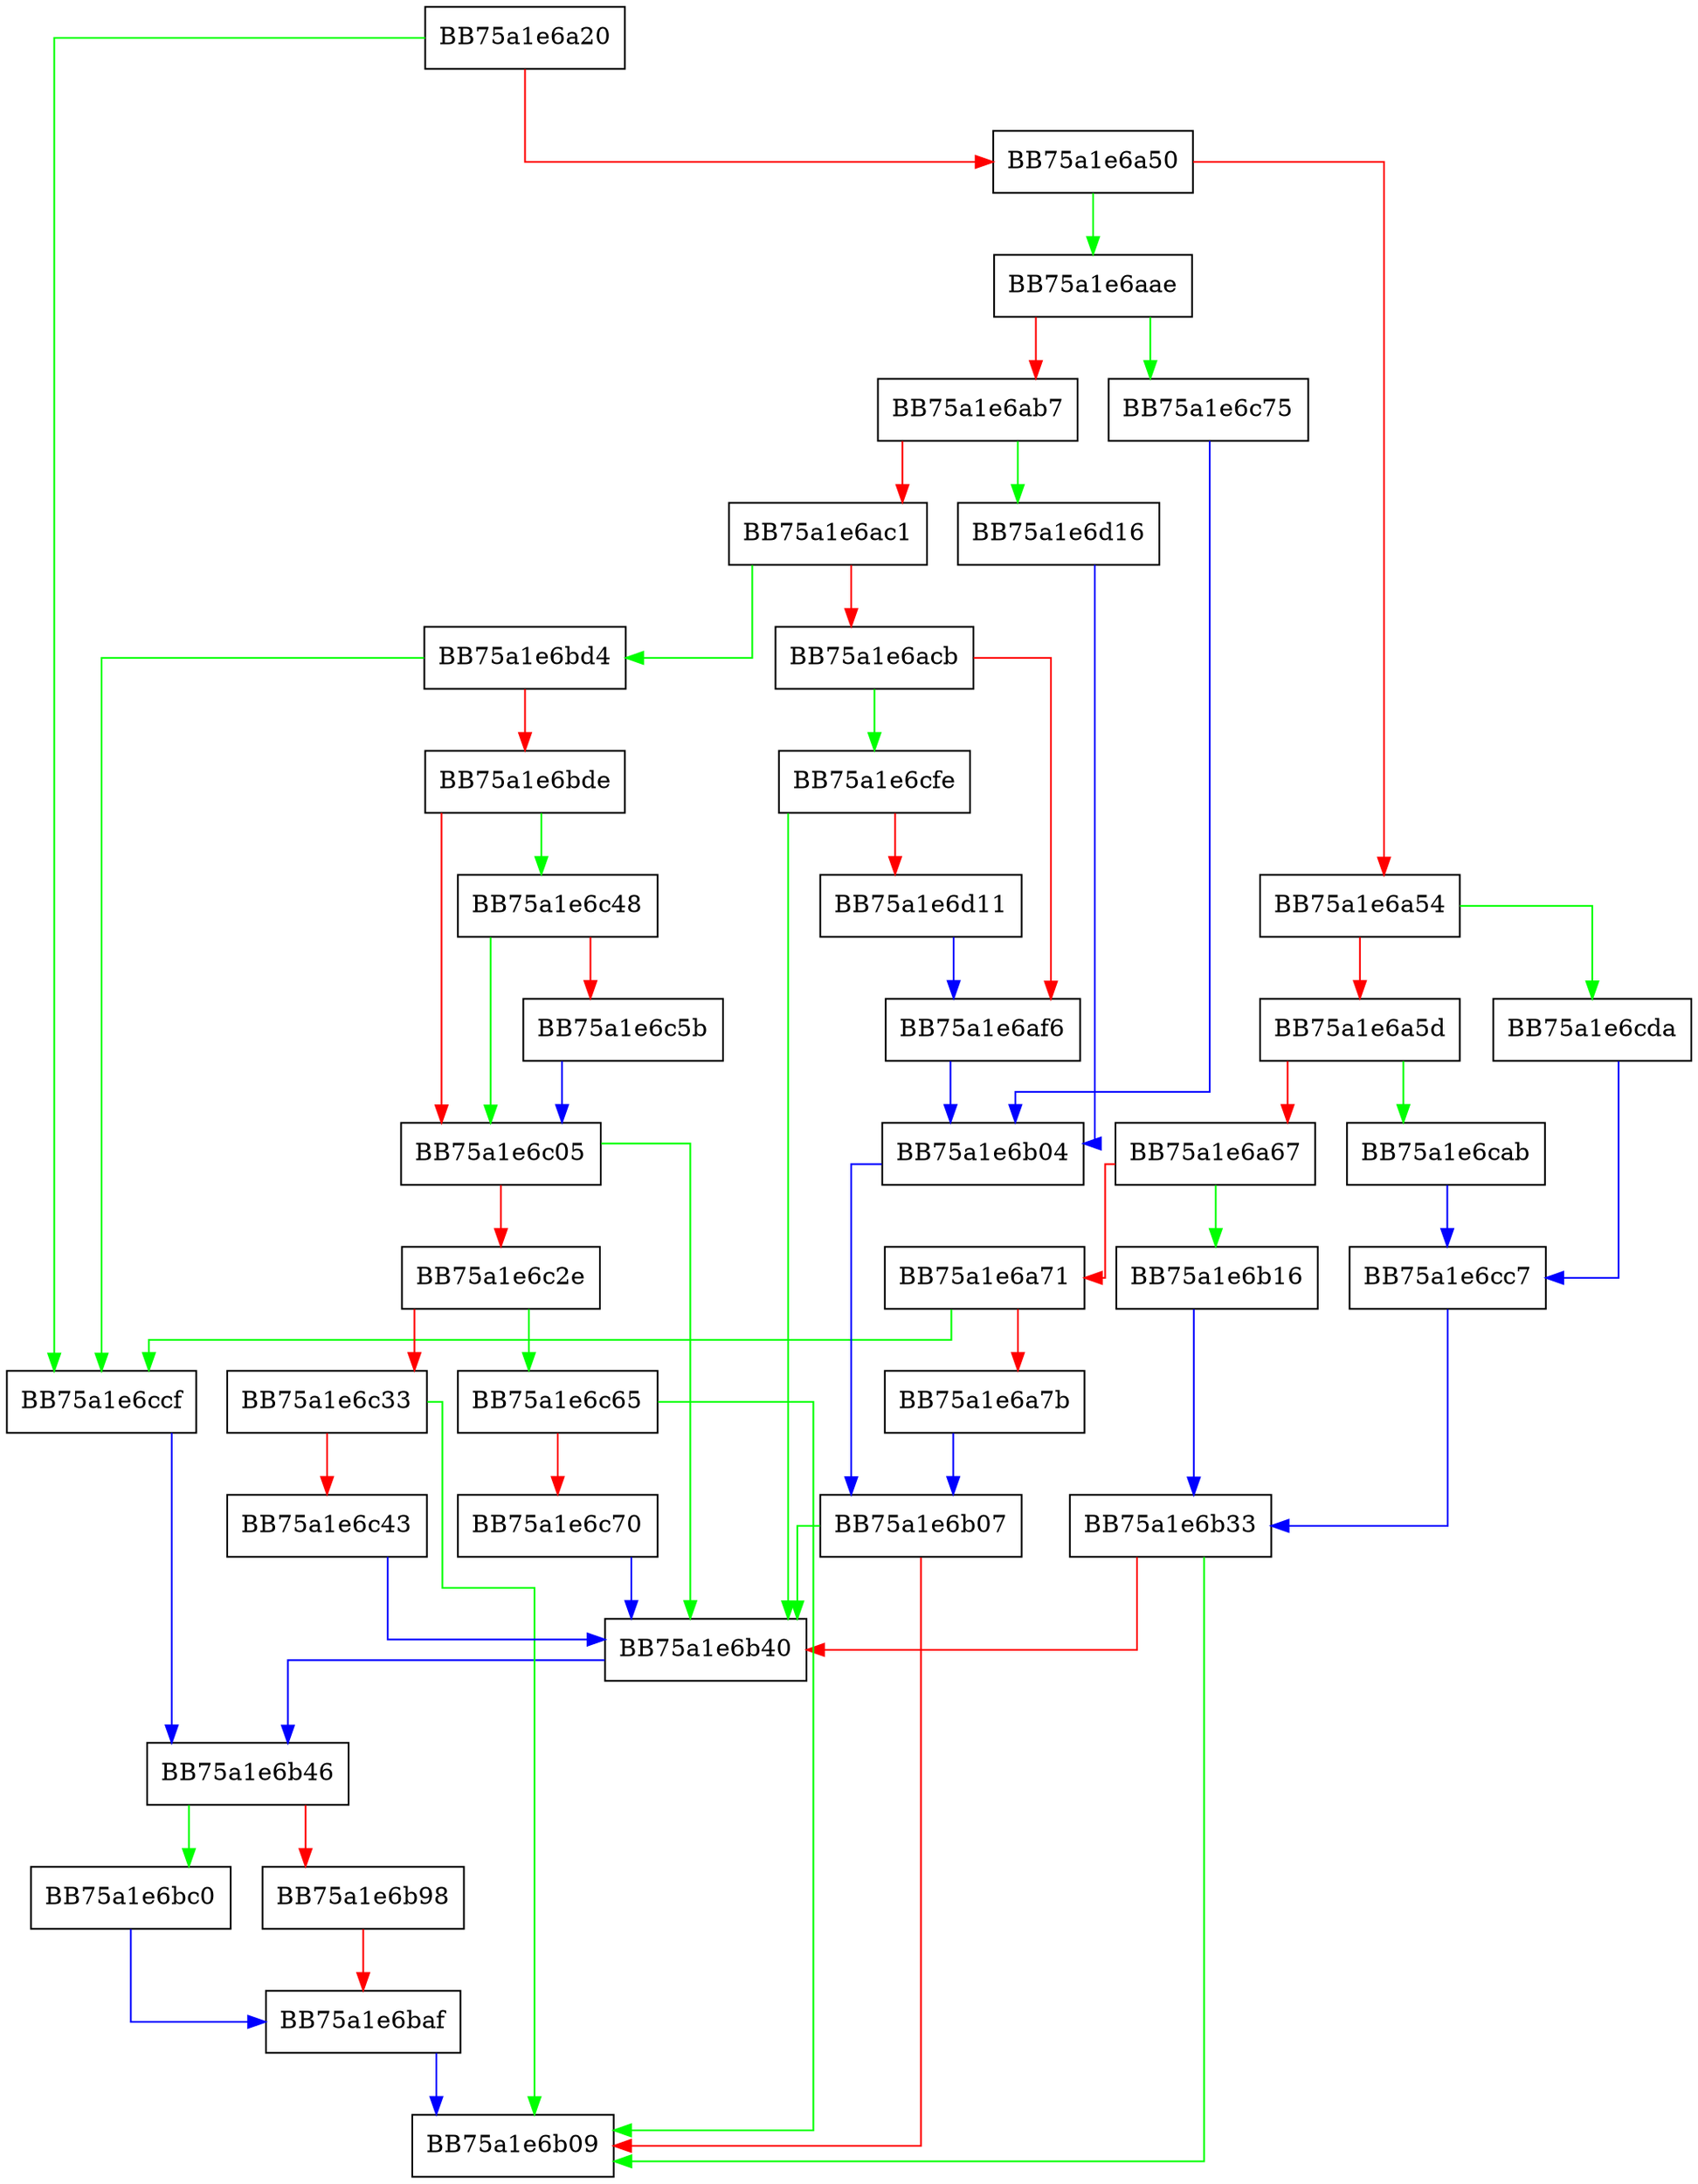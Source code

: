 digraph x64_valid_div {
  node [shape="box"];
  graph [splines=ortho];
  BB75a1e6a20 -> BB75a1e6ccf [color="green"];
  BB75a1e6a20 -> BB75a1e6a50 [color="red"];
  BB75a1e6a50 -> BB75a1e6aae [color="green"];
  BB75a1e6a50 -> BB75a1e6a54 [color="red"];
  BB75a1e6a54 -> BB75a1e6cda [color="green"];
  BB75a1e6a54 -> BB75a1e6a5d [color="red"];
  BB75a1e6a5d -> BB75a1e6cab [color="green"];
  BB75a1e6a5d -> BB75a1e6a67 [color="red"];
  BB75a1e6a67 -> BB75a1e6b16 [color="green"];
  BB75a1e6a67 -> BB75a1e6a71 [color="red"];
  BB75a1e6a71 -> BB75a1e6ccf [color="green"];
  BB75a1e6a71 -> BB75a1e6a7b [color="red"];
  BB75a1e6a7b -> BB75a1e6b07 [color="blue"];
  BB75a1e6aae -> BB75a1e6c75 [color="green"];
  BB75a1e6aae -> BB75a1e6ab7 [color="red"];
  BB75a1e6ab7 -> BB75a1e6d16 [color="green"];
  BB75a1e6ab7 -> BB75a1e6ac1 [color="red"];
  BB75a1e6ac1 -> BB75a1e6bd4 [color="green"];
  BB75a1e6ac1 -> BB75a1e6acb [color="red"];
  BB75a1e6acb -> BB75a1e6cfe [color="green"];
  BB75a1e6acb -> BB75a1e6af6 [color="red"];
  BB75a1e6af6 -> BB75a1e6b04 [color="blue"];
  BB75a1e6b04 -> BB75a1e6b07 [color="blue"];
  BB75a1e6b07 -> BB75a1e6b40 [color="green"];
  BB75a1e6b07 -> BB75a1e6b09 [color="red"];
  BB75a1e6b16 -> BB75a1e6b33 [color="blue"];
  BB75a1e6b33 -> BB75a1e6b09 [color="green"];
  BB75a1e6b33 -> BB75a1e6b40 [color="red"];
  BB75a1e6b40 -> BB75a1e6b46 [color="blue"];
  BB75a1e6b46 -> BB75a1e6bc0 [color="green"];
  BB75a1e6b46 -> BB75a1e6b98 [color="red"];
  BB75a1e6b98 -> BB75a1e6baf [color="red"];
  BB75a1e6baf -> BB75a1e6b09 [color="blue"];
  BB75a1e6bc0 -> BB75a1e6baf [color="blue"];
  BB75a1e6bd4 -> BB75a1e6ccf [color="green"];
  BB75a1e6bd4 -> BB75a1e6bde [color="red"];
  BB75a1e6bde -> BB75a1e6c48 [color="green"];
  BB75a1e6bde -> BB75a1e6c05 [color="red"];
  BB75a1e6c05 -> BB75a1e6b40 [color="green"];
  BB75a1e6c05 -> BB75a1e6c2e [color="red"];
  BB75a1e6c2e -> BB75a1e6c65 [color="green"];
  BB75a1e6c2e -> BB75a1e6c33 [color="red"];
  BB75a1e6c33 -> BB75a1e6b09 [color="green"];
  BB75a1e6c33 -> BB75a1e6c43 [color="red"];
  BB75a1e6c43 -> BB75a1e6b40 [color="blue"];
  BB75a1e6c48 -> BB75a1e6c05 [color="green"];
  BB75a1e6c48 -> BB75a1e6c5b [color="red"];
  BB75a1e6c5b -> BB75a1e6c05 [color="blue"];
  BB75a1e6c65 -> BB75a1e6b09 [color="green"];
  BB75a1e6c65 -> BB75a1e6c70 [color="red"];
  BB75a1e6c70 -> BB75a1e6b40 [color="blue"];
  BB75a1e6c75 -> BB75a1e6b04 [color="blue"];
  BB75a1e6cab -> BB75a1e6cc7 [color="blue"];
  BB75a1e6cc7 -> BB75a1e6b33 [color="blue"];
  BB75a1e6ccf -> BB75a1e6b46 [color="blue"];
  BB75a1e6cda -> BB75a1e6cc7 [color="blue"];
  BB75a1e6cfe -> BB75a1e6b40 [color="green"];
  BB75a1e6cfe -> BB75a1e6d11 [color="red"];
  BB75a1e6d11 -> BB75a1e6af6 [color="blue"];
  BB75a1e6d16 -> BB75a1e6b04 [color="blue"];
}